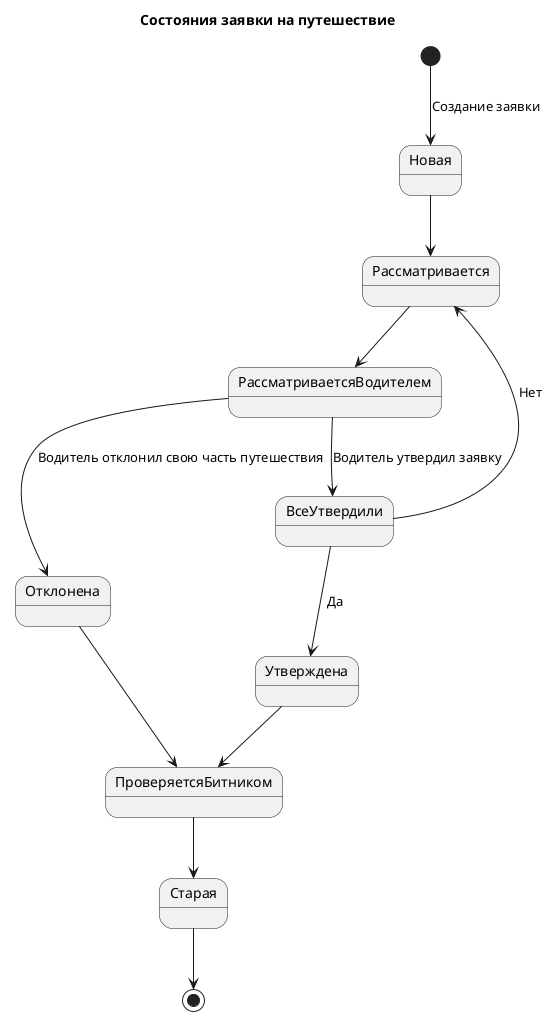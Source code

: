 @startuml

title Состояния заявки на путешествие

[*] --> Новая: Создание заявки

Новая --> Рассматривается
Рассматривается --> РассматриваетсяВодителем
РассматриваетсяВодителем --> Отклонена: Водитель отклонил свою часть путешествия
РассматриваетсяВодителем --> ВсеУтвердили: Водитель утвердил заявку
ВсеУтвердили --> Рассматривается: Нет
ВсеУтвердили --> Утверждена: Да

Утверждена --> ПроверяетсяБитником
Отклонена --> ПроверяетсяБитником
ПроверяетсяБитником --> Старая
Старая --> [*]

@enduml